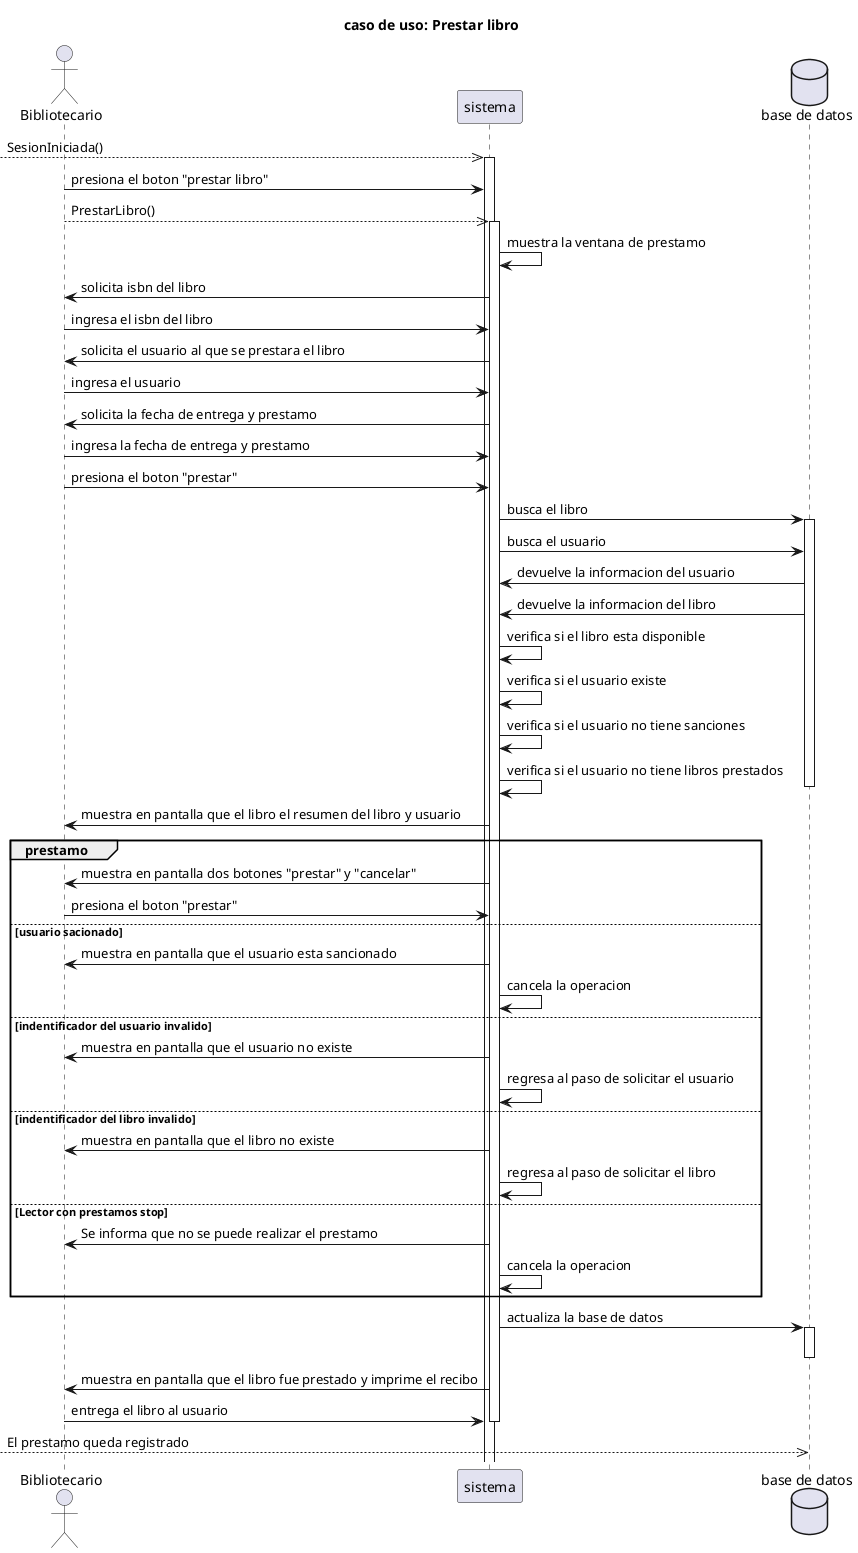 @startuml
title caso de uso: Prestar libro


actor "Bibliotecario" as B
participant "sistema" as S
database "base de datos" as BD
-->>S: SesionIniciada()
activate S
B -> S: presiona el boton "prestar libro"
B -->> S: PrestarLibro()
activate S
S -> S : muestra la ventana de prestamo
S -> B: solicita isbn del libro
B -> S: ingresa el isbn del libro
S ->B: solicita el usuario al que se prestara el libro
B -> S: ingresa el usuario
S-> B: solicita la fecha de entrega y prestamo
B -> S: ingresa la fecha de entrega y prestamo
B -> S: presiona el boton "prestar"
S -> BD: busca el libro
activate BD
S -> BD: busca el usuario
BD ->S: devuelve la informacion del usuario
BD ->S: devuelve la informacion del libro
S -> S: verifica si el libro esta disponible
S->S: verifica si el usuario existe
S -> S : verifica si el usuario no tiene sanciones
S -> S: verifica si el usuario no tiene libros prestados
deactivate BD
S-> B:muestra en pantalla que el libro el resumen del libro y usuario
group prestamo
    S -> B: muestra en pantalla dos botones "prestar" y "cancelar"
    B -> S: presiona el boton "prestar"
    
    else usuario sacionado
    S -> B: muestra en pantalla que el usuario esta sancionado
    S ->S: cancela la operacion
    else indentificador del usuario invalido
         S -> B: muestra en pantalla que el usuario no existe
            S ->S:  regresa al paso de solicitar el usuario
            else indentificador del libro invalido
            S -> B: muestra en pantalla que el libro no existe
            S ->S:  regresa al paso de solicitar el libro
            else Lector con prestamos stop
            S->B: Se informa que no se puede realizar el prestamo
            S->S: cancela la operacion
    end

S -> BD: actualiza la base de datos
activate BD
deactivate BD
S->B: muestra en pantalla que el libro fue prestado y imprime el recibo
B -> S: entrega el libro al usuario
deactivate S
-->>BD:El prestamo queda registrado

@enduml
